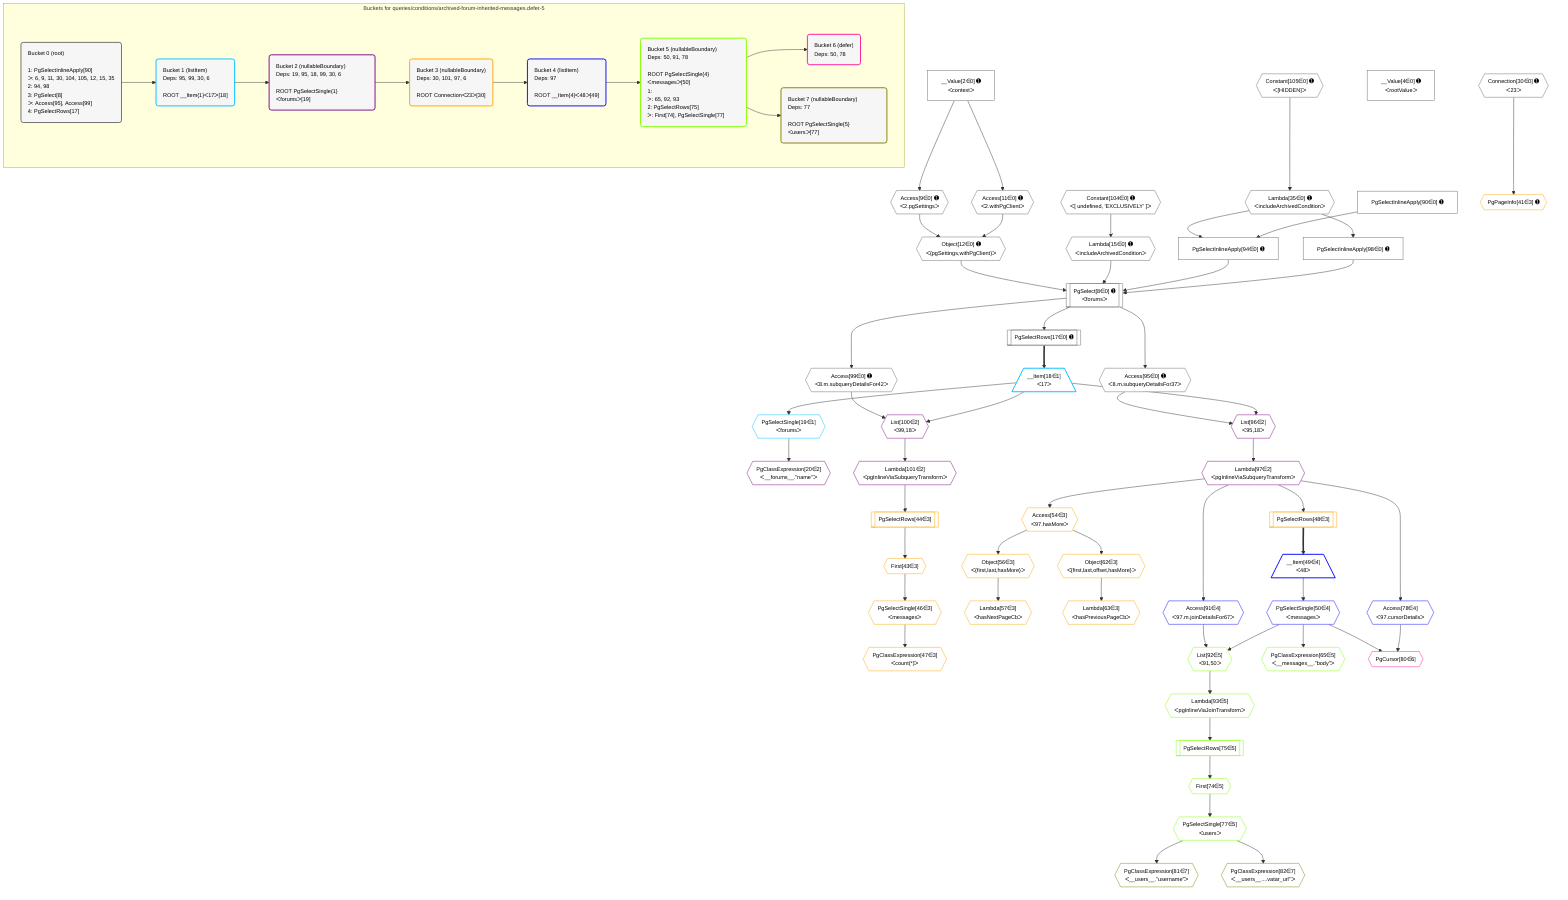 %%{init: {'themeVariables': { 'fontSize': '12px'}}}%%
graph TD
    classDef path fill:#eee,stroke:#000,color:#000
    classDef plan fill:#fff,stroke-width:1px,color:#000
    classDef itemplan fill:#fff,stroke-width:2px,color:#000
    classDef unbatchedplan fill:#dff,stroke-width:1px,color:#000
    classDef sideeffectplan fill:#fcc,stroke-width:2px,color:#000
    classDef bucket fill:#f6f6f6,color:#000,stroke-width:2px,text-align:left

    subgraph "Buckets for queries/conditions/archived-forum-inherited-messages.defer-5"
    Bucket0("Bucket 0 (root)<br /><br />1: PgSelectInlineApply[90]<br />ᐳ: 6, 9, 11, 30, 104, 105, 12, 15, 35<br />2: 94, 98<br />3: PgSelect[8]<br />ᐳ: Access[95], Access[99]<br />4: PgSelectRows[17]"):::bucket
    Bucket1("Bucket 1 (listItem)<br />Deps: 95, 99, 30, 6<br /><br />ROOT __Item{1}ᐸ17ᐳ[18]"):::bucket
    Bucket2("Bucket 2 (nullableBoundary)<br />Deps: 19, 95, 18, 99, 30, 6<br /><br />ROOT PgSelectSingle{1}ᐸforumsᐳ[19]"):::bucket
    Bucket3("Bucket 3 (nullableBoundary)<br />Deps: 30, 101, 97, 6<br /><br />ROOT Connectionᐸ23ᐳ[30]"):::bucket
    Bucket4("Bucket 4 (listItem)<br />Deps: 97<br /><br />ROOT __Item{4}ᐸ48ᐳ[49]"):::bucket
    Bucket5("Bucket 5 (nullableBoundary)<br />Deps: 50, 91, 78<br /><br />ROOT PgSelectSingle{4}ᐸmessagesᐳ[50]<br />1: <br />ᐳ: 65, 92, 93<br />2: PgSelectRows[75]<br />ᐳ: First[74], PgSelectSingle[77]"):::bucket
    Bucket6("Bucket 6 (defer)<br />Deps: 50, 78"):::bucket
    Bucket7("Bucket 7 (nullableBoundary)<br />Deps: 77<br /><br />ROOT PgSelectSingle{5}ᐸusersᐳ[77]"):::bucket
    end
    Bucket0 --> Bucket1
    Bucket1 --> Bucket2
    Bucket2 --> Bucket3
    Bucket3 --> Bucket4
    Bucket4 --> Bucket5
    Bucket5 --> Bucket6 & Bucket7

    %% plan dependencies
    PgSelect8[["PgSelect[8∈0] ➊<br />ᐸforumsᐳ"]]:::plan
    Object12{{"Object[12∈0] ➊<br />ᐸ{pgSettings,withPgClient}ᐳ"}}:::plan
    Lambda15{{"Lambda[15∈0] ➊<br />ᐸincludeArchivedConditionᐳ"}}:::plan
    PgSelectInlineApply94["PgSelectInlineApply[94∈0] ➊"]:::plan
    PgSelectInlineApply98["PgSelectInlineApply[98∈0] ➊"]:::plan
    Object12 & Lambda15 & PgSelectInlineApply94 & PgSelectInlineApply98 --> PgSelect8
    Access9{{"Access[9∈0] ➊<br />ᐸ2.pgSettingsᐳ"}}:::plan
    Access11{{"Access[11∈0] ➊<br />ᐸ2.withPgClientᐳ"}}:::plan
    Access9 & Access11 --> Object12
    Lambda35{{"Lambda[35∈0] ➊<br />ᐸincludeArchivedConditionᐳ"}}:::plan
    PgSelectInlineApply90["PgSelectInlineApply[90∈0] ➊"]:::plan
    Lambda35 & PgSelectInlineApply90 --> PgSelectInlineApply94
    __Value2["__Value[2∈0] ➊<br />ᐸcontextᐳ"]:::plan
    __Value2 --> Access9
    __Value2 --> Access11
    Constant104{{"Constant[104∈0] ➊<br />ᐸ[ undefined, 'EXCLUSIVELY' ]ᐳ"}}:::plan
    Constant104 --> Lambda15
    PgSelectRows17[["PgSelectRows[17∈0] ➊"]]:::plan
    PgSelect8 --> PgSelectRows17
    Constant105{{"Constant[105∈0] ➊<br />ᐸ[HIDDEN]ᐳ"}}:::plan
    Constant105 --> Lambda35
    Access95{{"Access[95∈0] ➊<br />ᐸ8.m.subqueryDetailsFor37ᐳ"}}:::plan
    PgSelect8 --> Access95
    Lambda35 --> PgSelectInlineApply98
    Access99{{"Access[99∈0] ➊<br />ᐸ8.m.subqueryDetailsFor42ᐳ"}}:::plan
    PgSelect8 --> Access99
    __Value4["__Value[4∈0] ➊<br />ᐸrootValueᐳ"]:::plan
    Connection30{{"Connection[30∈0] ➊<br />ᐸ23ᐳ"}}:::plan
    __Item18[/"__Item[18∈1]<br />ᐸ17ᐳ"\]:::itemplan
    PgSelectRows17 ==> __Item18
    PgSelectSingle19{{"PgSelectSingle[19∈1]<br />ᐸforumsᐳ"}}:::plan
    __Item18 --> PgSelectSingle19
    List96{{"List[96∈2]<br />ᐸ95,18ᐳ"}}:::plan
    Access95 & __Item18 --> List96
    List100{{"List[100∈2]<br />ᐸ99,18ᐳ"}}:::plan
    Access99 & __Item18 --> List100
    PgClassExpression20{{"PgClassExpression[20∈2]<br />ᐸ__forums__.”name”ᐳ"}}:::plan
    PgSelectSingle19 --> PgClassExpression20
    Lambda97{{"Lambda[97∈2]<br />ᐸpgInlineViaSubqueryTransformᐳ"}}:::plan
    List96 --> Lambda97
    Lambda101{{"Lambda[101∈2]<br />ᐸpgInlineViaSubqueryTransformᐳ"}}:::plan
    List100 --> Lambda101
    Object62{{"Object[62∈3]<br />ᐸ{first,last,offset,hasMore}ᐳ"}}:::plan
    Access54{{"Access[54∈3]<br />ᐸ97.hasMoreᐳ"}}:::plan
    Access54 --> Object62
    Object56{{"Object[56∈3]<br />ᐸ{first,last,hasMore}ᐳ"}}:::plan
    Access54 --> Object56
    PgPageInfo41{{"PgPageInfo[41∈3] ➊"}}:::plan
    Connection30 --> PgPageInfo41
    First43{{"First[43∈3]"}}:::plan
    PgSelectRows44[["PgSelectRows[44∈3]"]]:::plan
    PgSelectRows44 --> First43
    Lambda101 --> PgSelectRows44
    PgSelectSingle46{{"PgSelectSingle[46∈3]<br />ᐸmessagesᐳ"}}:::plan
    First43 --> PgSelectSingle46
    PgClassExpression47{{"PgClassExpression[47∈3]<br />ᐸcount(*)ᐳ"}}:::plan
    PgSelectSingle46 --> PgClassExpression47
    PgSelectRows48[["PgSelectRows[48∈3]"]]:::plan
    Lambda97 --> PgSelectRows48
    Lambda97 --> Access54
    Lambda57{{"Lambda[57∈3]<br />ᐸhasNextPageCbᐳ"}}:::plan
    Object56 --> Lambda57
    Lambda63{{"Lambda[63∈3]<br />ᐸhasPreviousPageCbᐳ"}}:::plan
    Object62 --> Lambda63
    __Item49[/"__Item[49∈4]<br />ᐸ48ᐳ"\]:::itemplan
    PgSelectRows48 ==> __Item49
    PgSelectSingle50{{"PgSelectSingle[50∈4]<br />ᐸmessagesᐳ"}}:::plan
    __Item49 --> PgSelectSingle50
    Access78{{"Access[78∈4]<br />ᐸ97.cursorDetailsᐳ"}}:::plan
    Lambda97 --> Access78
    Access91{{"Access[91∈4]<br />ᐸ97.m.joinDetailsFor67ᐳ"}}:::plan
    Lambda97 --> Access91
    List92{{"List[92∈5]<br />ᐸ91,50ᐳ"}}:::plan
    Access91 & PgSelectSingle50 --> List92
    PgClassExpression65{{"PgClassExpression[65∈5]<br />ᐸ__messages__.”body”ᐳ"}}:::plan
    PgSelectSingle50 --> PgClassExpression65
    First74{{"First[74∈5]"}}:::plan
    PgSelectRows75[["PgSelectRows[75∈5]"]]:::plan
    PgSelectRows75 --> First74
    Lambda93{{"Lambda[93∈5]<br />ᐸpgInlineViaJoinTransformᐳ"}}:::plan
    Lambda93 --> PgSelectRows75
    PgSelectSingle77{{"PgSelectSingle[77∈5]<br />ᐸusersᐳ"}}:::plan
    First74 --> PgSelectSingle77
    List92 --> Lambda93
    PgCursor80{{"PgCursor[80∈6]"}}:::plan
    PgSelectSingle50 & Access78 --> PgCursor80
    PgClassExpression81{{"PgClassExpression[81∈7]<br />ᐸ__users__.”username”ᐳ"}}:::plan
    PgSelectSingle77 --> PgClassExpression81
    PgClassExpression82{{"PgClassExpression[82∈7]<br />ᐸ__users__....vatar_url”ᐳ"}}:::plan
    PgSelectSingle77 --> PgClassExpression82

    %% define steps
    classDef bucket0 stroke:#696969
    class Bucket0,__Value2,__Value4,PgSelect8,Access9,Access11,Object12,Lambda15,PgSelectRows17,Connection30,Lambda35,PgSelectInlineApply90,PgSelectInlineApply94,Access95,PgSelectInlineApply98,Access99,Constant104,Constant105 bucket0
    classDef bucket1 stroke:#00bfff
    class Bucket1,__Item18,PgSelectSingle19 bucket1
    classDef bucket2 stroke:#7f007f
    class Bucket2,PgClassExpression20,List96,Lambda97,List100,Lambda101 bucket2
    classDef bucket3 stroke:#ffa500
    class Bucket3,PgPageInfo41,First43,PgSelectRows44,PgSelectSingle46,PgClassExpression47,PgSelectRows48,Access54,Object56,Lambda57,Object62,Lambda63 bucket3
    classDef bucket4 stroke:#0000ff
    class Bucket4,__Item49,PgSelectSingle50,Access78,Access91 bucket4
    classDef bucket5 stroke:#7fff00
    class Bucket5,PgClassExpression65,First74,PgSelectRows75,PgSelectSingle77,List92,Lambda93 bucket5
    classDef bucket6 stroke:#ff1493
    class Bucket6,PgCursor80 bucket6
    classDef bucket7 stroke:#808000
    class Bucket7,PgClassExpression81,PgClassExpression82 bucket7